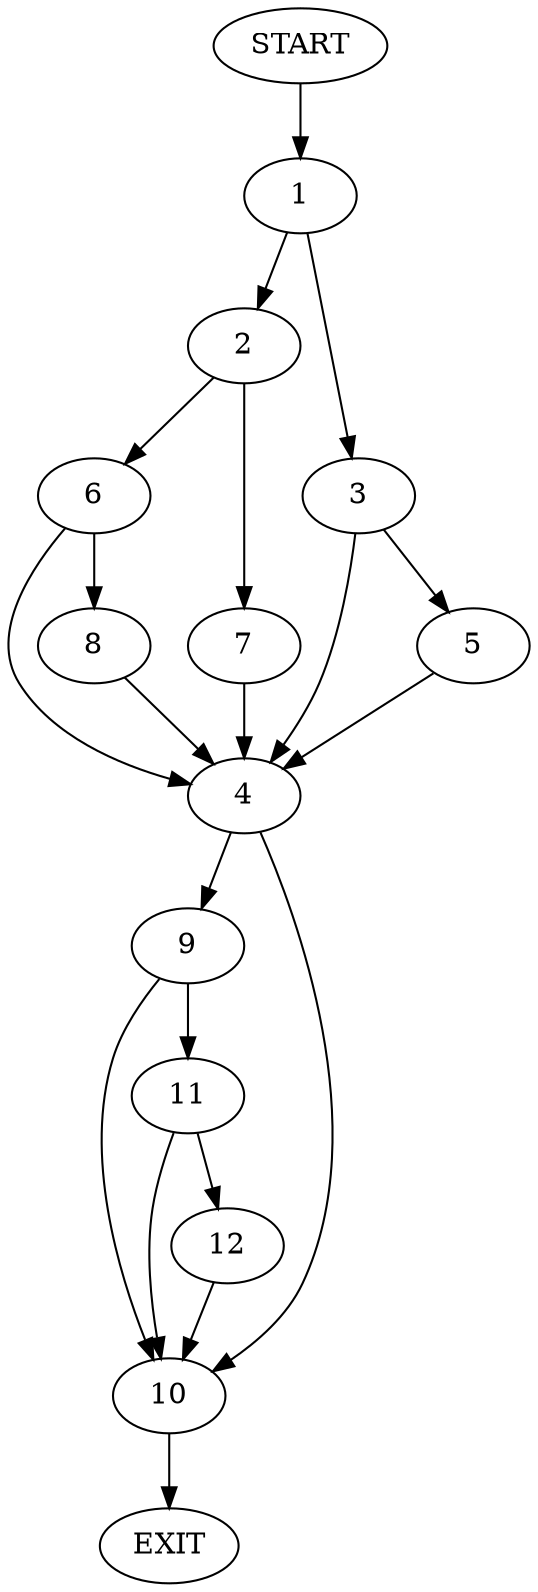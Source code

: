 digraph {
0 [label="START"]
13 [label="EXIT"]
0 -> 1
1 -> 2
1 -> 3
3 -> 4
3 -> 5
2 -> 6
2 -> 7
6 -> 4
6 -> 8
7 -> 4
4 -> 9
4 -> 10
8 -> 4
5 -> 4
9 -> 11
9 -> 10
10 -> 13
11 -> 10
11 -> 12
12 -> 10
}
